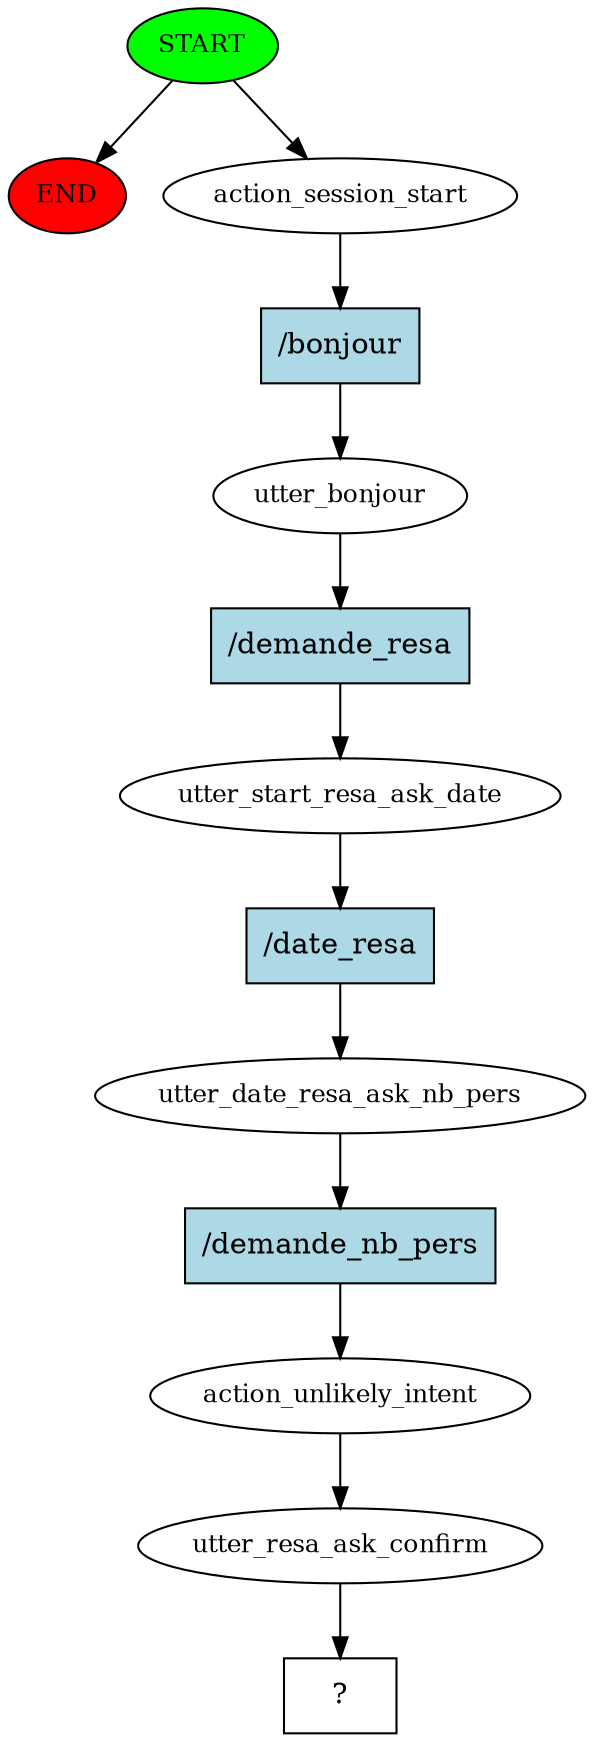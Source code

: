 digraph  {
0 [class="start active", fillcolor=green, fontsize=12, label=START, style=filled];
"-1" [class=end, fillcolor=red, fontsize=12, label=END, style=filled];
1 [class=active, fontsize=12, label=action_session_start];
2 [class=active, fontsize=12, label=utter_bonjour];
3 [class=active, fontsize=12, label=utter_start_resa_ask_date];
4 [class=active, fontsize=12, label=utter_date_resa_ask_nb_pers];
5 [class=active, fontsize=12, label=action_unlikely_intent];
6 [class=active, fontsize=12, label=utter_resa_ask_confirm];
7 [class="intent dashed active", label="  ?  ", shape=rect];
8 [class="intent active", fillcolor=lightblue, label="/bonjour", shape=rect, style=filled];
9 [class="intent active", fillcolor=lightblue, label="/demande_resa", shape=rect, style=filled];
10 [class="intent active", fillcolor=lightblue, label="/date_resa", shape=rect, style=filled];
11 [class="intent active", fillcolor=lightblue, label="/demande_nb_pers", shape=rect, style=filled];
0 -> "-1"  [class="", key=NONE, label=""];
0 -> 1  [class=active, key=NONE, label=""];
1 -> 8  [class=active, key=0];
2 -> 9  [class=active, key=0];
3 -> 10  [class=active, key=0];
4 -> 11  [class=active, key=0];
5 -> 6  [class=active, key=NONE, label=""];
6 -> 7  [class=active, key=NONE, label=""];
8 -> 2  [class=active, key=0];
9 -> 3  [class=active, key=0];
10 -> 4  [class=active, key=0];
11 -> 5  [class=active, key=0];
}
